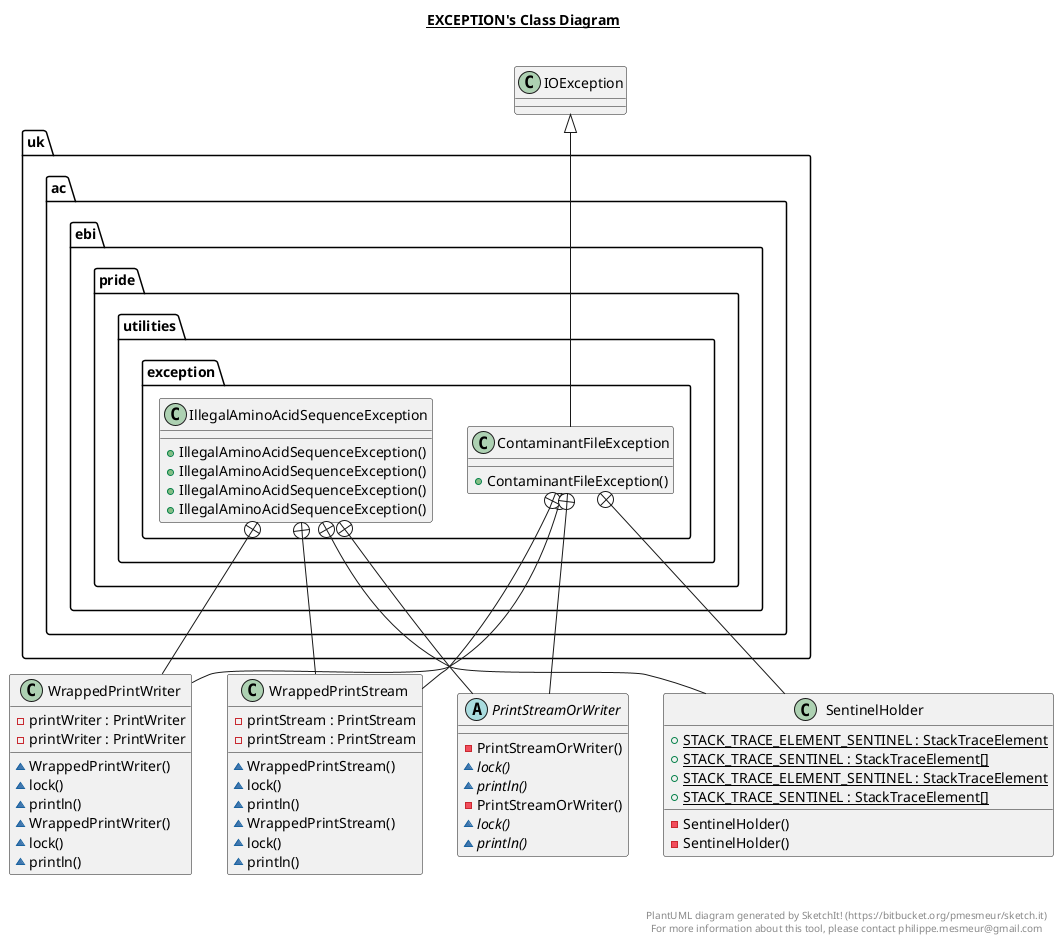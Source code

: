 @startuml

title __EXCEPTION's Class Diagram__\n

  package uk.ac.ebi.pride.utilities.exception {
    class ContaminantFileException {
        + ContaminantFileException()
    }
  }
  

  class WrappedPrintWriter {
      - printWriter : PrintWriter
      ~ WrappedPrintWriter()
      ~ lock()
      ~ println()
  }
  

  class WrappedPrintStream {
      - printStream : PrintStream
      ~ WrappedPrintStream()
      ~ lock()
      ~ println()
  }
  

  abstract class PrintStreamOrWriter {
      - PrintStreamOrWriter()
      {abstract} ~ lock()
      {abstract} ~ println()
  }
  

  class SentinelHolder {
      {static} + STACK_TRACE_ELEMENT_SENTINEL : StackTraceElement
      {static} + STACK_TRACE_SENTINEL : StackTraceElement[]
      - SentinelHolder()
  }
  

  package uk.ac.ebi.pride.utilities.exception {
    class IllegalAminoAcidSequenceException {
        + IllegalAminoAcidSequenceException()
        + IllegalAminoAcidSequenceException()
        + IllegalAminoAcidSequenceException()
        + IllegalAminoAcidSequenceException()
    }
  }
  

  class WrappedPrintWriter {
      - printWriter : PrintWriter
      ~ WrappedPrintWriter()
      ~ lock()
      ~ println()
  }
  

  class WrappedPrintStream {
      - printStream : PrintStream
      ~ WrappedPrintStream()
      ~ lock()
      ~ println()
  }
  

  abstract class PrintStreamOrWriter {
      - PrintStreamOrWriter()
      {abstract} ~ lock()
      {abstract} ~ println()
  }
  

  class SentinelHolder {
      {static} + STACK_TRACE_ELEMENT_SENTINEL : StackTraceElement
      {static} + STACK_TRACE_SENTINEL : StackTraceElement[]
      - SentinelHolder()
  }
  

  ContaminantFileException -up-|> IOException
  ContaminantFileException +-down- WrappedPrintWriter
  ContaminantFileException +-down- WrappedPrintStream
  ContaminantFileException +-down- PrintStreamOrWriter
  ContaminantFileException +-down- SentinelHolder
  IllegalAminoAcidSequenceException +-down- WrappedPrintWriter
  IllegalAminoAcidSequenceException +-down- WrappedPrintStream
  IllegalAminoAcidSequenceException +-down- PrintStreamOrWriter
  IllegalAminoAcidSequenceException +-down- SentinelHolder


right footer


PlantUML diagram generated by SketchIt! (https://bitbucket.org/pmesmeur/sketch.it)
For more information about this tool, please contact philippe.mesmeur@gmail.com
endfooter

@enduml
